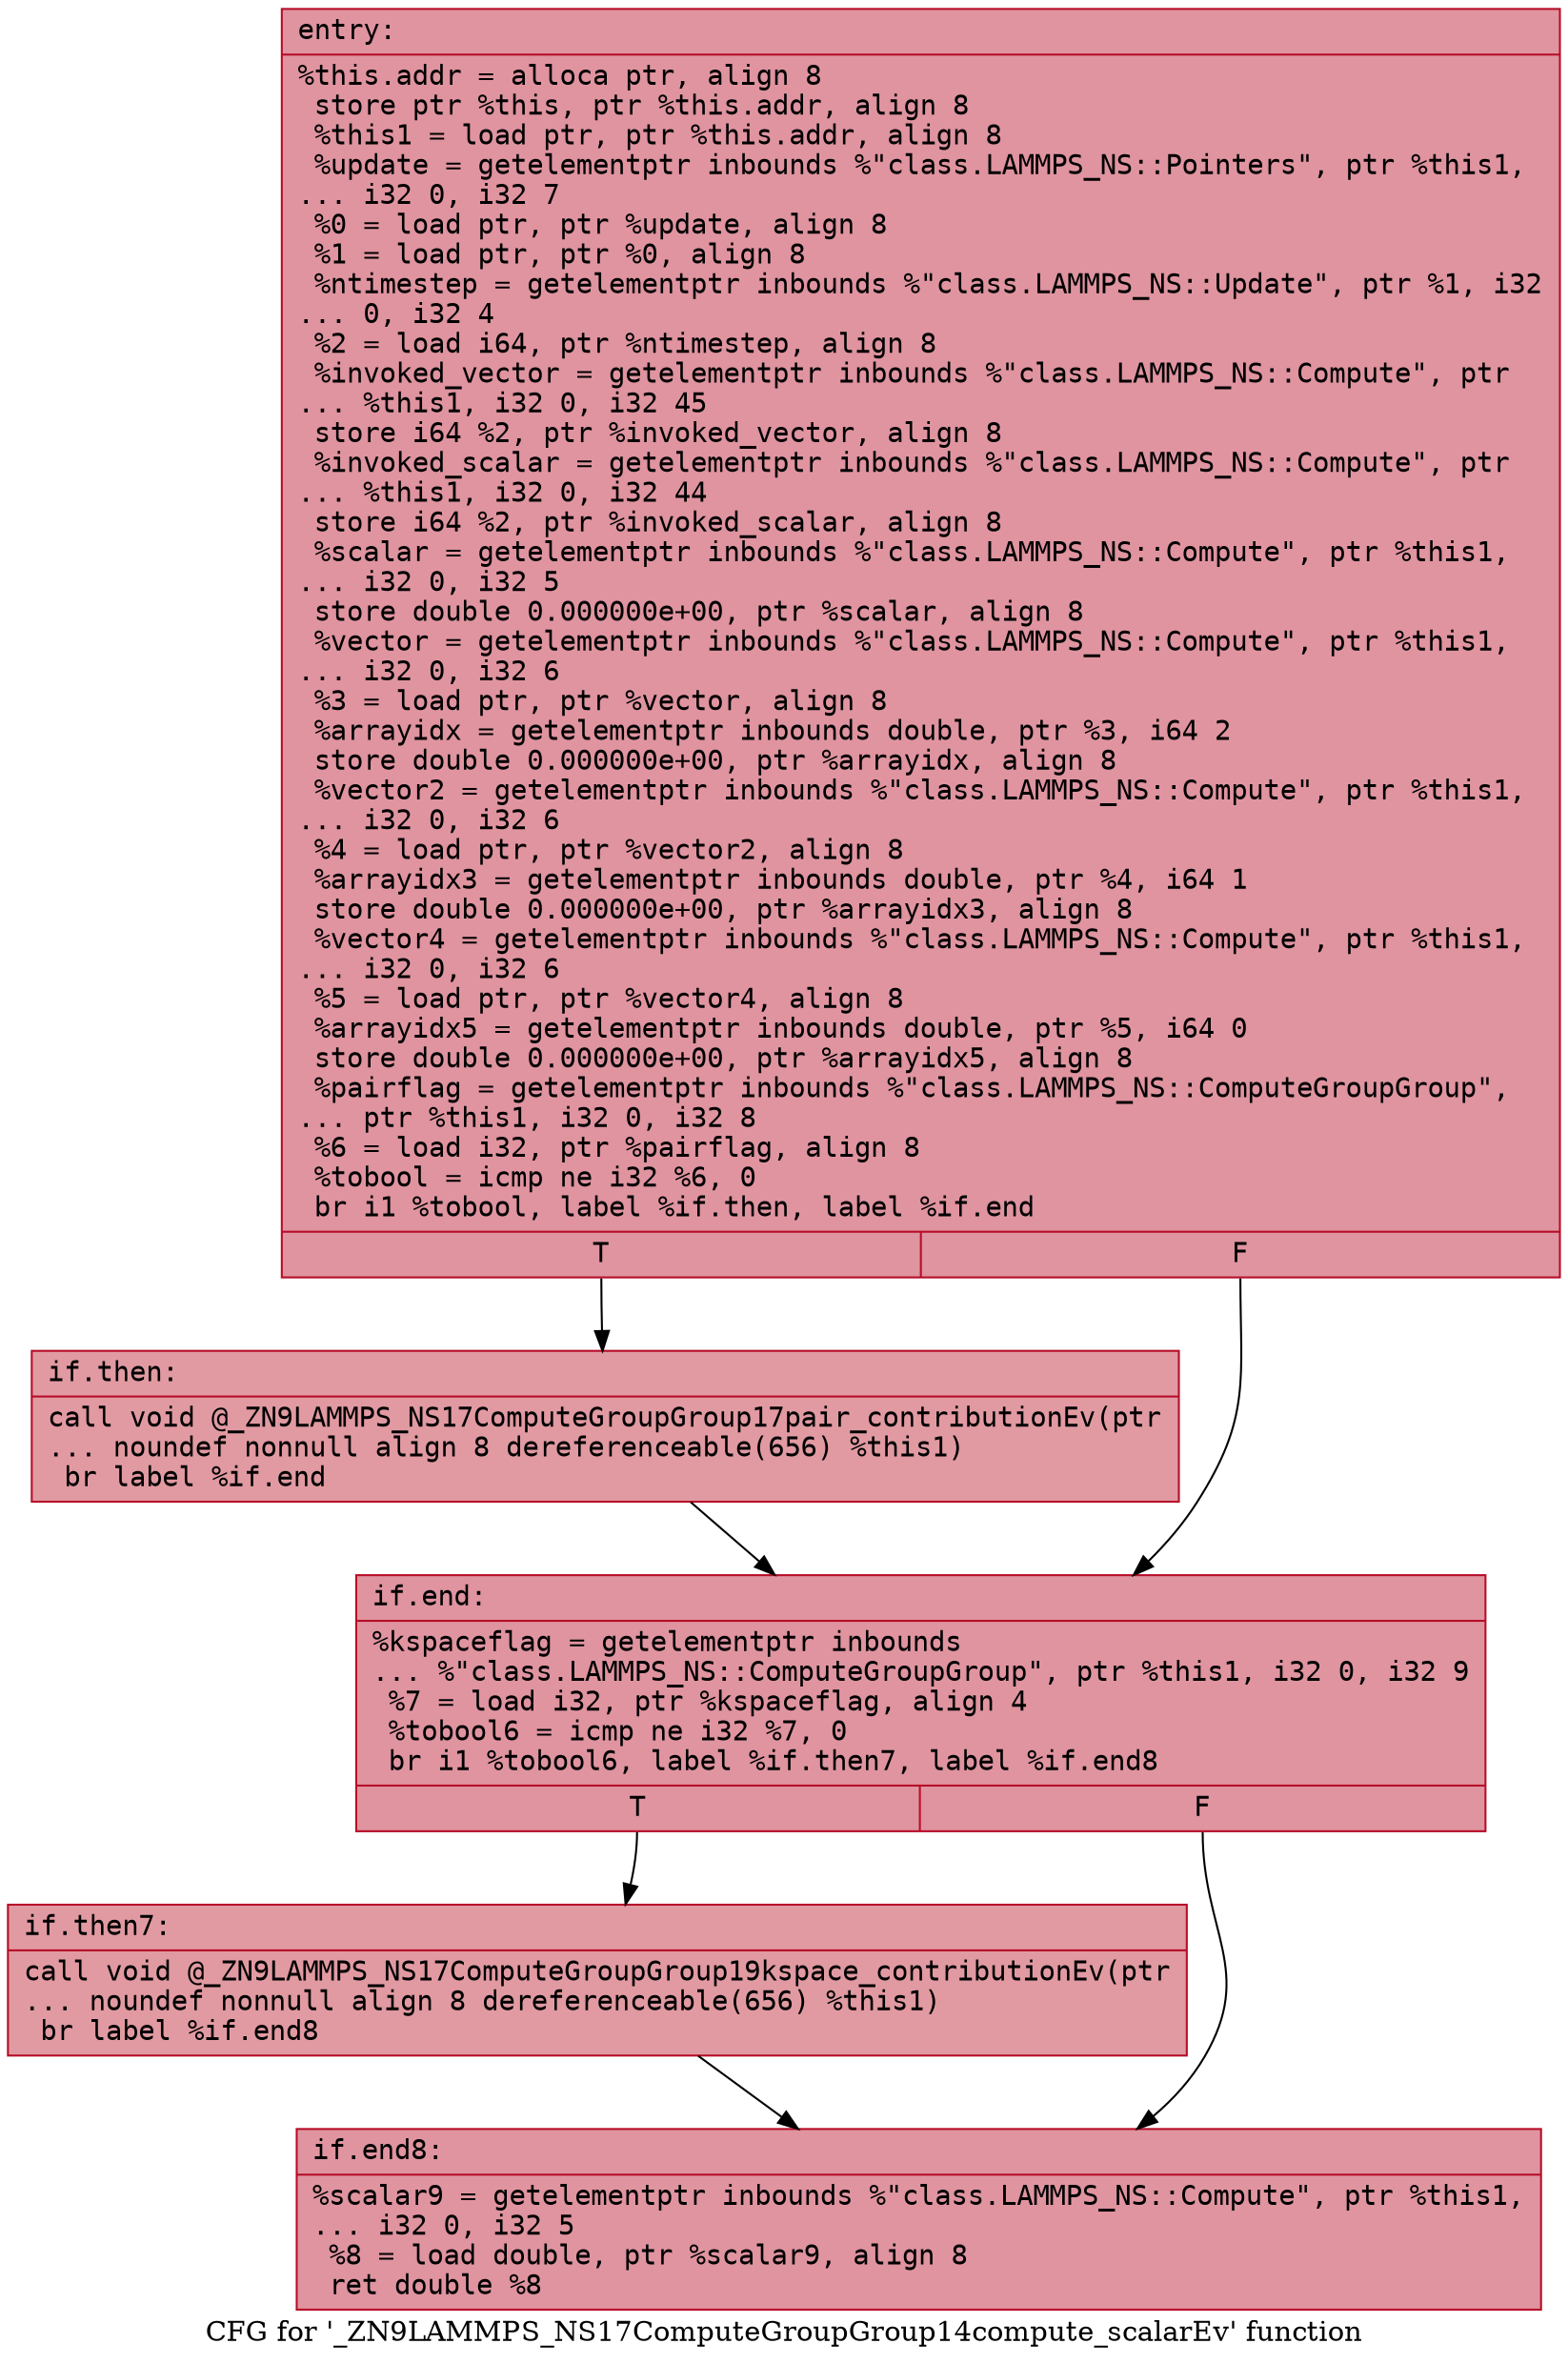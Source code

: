 digraph "CFG for '_ZN9LAMMPS_NS17ComputeGroupGroup14compute_scalarEv' function" {
	label="CFG for '_ZN9LAMMPS_NS17ComputeGroupGroup14compute_scalarEv' function";

	Node0x555a14694ce0 [shape=record,color="#b70d28ff", style=filled, fillcolor="#b70d2870" fontname="Courier",label="{entry:\l|  %this.addr = alloca ptr, align 8\l  store ptr %this, ptr %this.addr, align 8\l  %this1 = load ptr, ptr %this.addr, align 8\l  %update = getelementptr inbounds %\"class.LAMMPS_NS::Pointers\", ptr %this1,\l... i32 0, i32 7\l  %0 = load ptr, ptr %update, align 8\l  %1 = load ptr, ptr %0, align 8\l  %ntimestep = getelementptr inbounds %\"class.LAMMPS_NS::Update\", ptr %1, i32\l... 0, i32 4\l  %2 = load i64, ptr %ntimestep, align 8\l  %invoked_vector = getelementptr inbounds %\"class.LAMMPS_NS::Compute\", ptr\l... %this1, i32 0, i32 45\l  store i64 %2, ptr %invoked_vector, align 8\l  %invoked_scalar = getelementptr inbounds %\"class.LAMMPS_NS::Compute\", ptr\l... %this1, i32 0, i32 44\l  store i64 %2, ptr %invoked_scalar, align 8\l  %scalar = getelementptr inbounds %\"class.LAMMPS_NS::Compute\", ptr %this1,\l... i32 0, i32 5\l  store double 0.000000e+00, ptr %scalar, align 8\l  %vector = getelementptr inbounds %\"class.LAMMPS_NS::Compute\", ptr %this1,\l... i32 0, i32 6\l  %3 = load ptr, ptr %vector, align 8\l  %arrayidx = getelementptr inbounds double, ptr %3, i64 2\l  store double 0.000000e+00, ptr %arrayidx, align 8\l  %vector2 = getelementptr inbounds %\"class.LAMMPS_NS::Compute\", ptr %this1,\l... i32 0, i32 6\l  %4 = load ptr, ptr %vector2, align 8\l  %arrayidx3 = getelementptr inbounds double, ptr %4, i64 1\l  store double 0.000000e+00, ptr %arrayidx3, align 8\l  %vector4 = getelementptr inbounds %\"class.LAMMPS_NS::Compute\", ptr %this1,\l... i32 0, i32 6\l  %5 = load ptr, ptr %vector4, align 8\l  %arrayidx5 = getelementptr inbounds double, ptr %5, i64 0\l  store double 0.000000e+00, ptr %arrayidx5, align 8\l  %pairflag = getelementptr inbounds %\"class.LAMMPS_NS::ComputeGroupGroup\",\l... ptr %this1, i32 0, i32 8\l  %6 = load i32, ptr %pairflag, align 8\l  %tobool = icmp ne i32 %6, 0\l  br i1 %tobool, label %if.then, label %if.end\l|{<s0>T|<s1>F}}"];
	Node0x555a14694ce0:s0 -> Node0x555a146973a0[tooltip="entry -> if.then\nProbability 62.50%" ];
	Node0x555a14694ce0:s1 -> Node0x555a14697410[tooltip="entry -> if.end\nProbability 37.50%" ];
	Node0x555a146973a0 [shape=record,color="#b70d28ff", style=filled, fillcolor="#bb1b2c70" fontname="Courier",label="{if.then:\l|  call void @_ZN9LAMMPS_NS17ComputeGroupGroup17pair_contributionEv(ptr\l... noundef nonnull align 8 dereferenceable(656) %this1)\l  br label %if.end\l}"];
	Node0x555a146973a0 -> Node0x555a14697410[tooltip="if.then -> if.end\nProbability 100.00%" ];
	Node0x555a14697410 [shape=record,color="#b70d28ff", style=filled, fillcolor="#b70d2870" fontname="Courier",label="{if.end:\l|  %kspaceflag = getelementptr inbounds\l... %\"class.LAMMPS_NS::ComputeGroupGroup\", ptr %this1, i32 0, i32 9\l  %7 = load i32, ptr %kspaceflag, align 4\l  %tobool6 = icmp ne i32 %7, 0\l  br i1 %tobool6, label %if.then7, label %if.end8\l|{<s0>T|<s1>F}}"];
	Node0x555a14697410:s0 -> Node0x555a14697930[tooltip="if.end -> if.then7\nProbability 62.50%" ];
	Node0x555a14697410:s1 -> Node0x555a146979b0[tooltip="if.end -> if.end8\nProbability 37.50%" ];
	Node0x555a14697930 [shape=record,color="#b70d28ff", style=filled, fillcolor="#bb1b2c70" fontname="Courier",label="{if.then7:\l|  call void @_ZN9LAMMPS_NS17ComputeGroupGroup19kspace_contributionEv(ptr\l... noundef nonnull align 8 dereferenceable(656) %this1)\l  br label %if.end8\l}"];
	Node0x555a14697930 -> Node0x555a146979b0[tooltip="if.then7 -> if.end8\nProbability 100.00%" ];
	Node0x555a146979b0 [shape=record,color="#b70d28ff", style=filled, fillcolor="#b70d2870" fontname="Courier",label="{if.end8:\l|  %scalar9 = getelementptr inbounds %\"class.LAMMPS_NS::Compute\", ptr %this1,\l... i32 0, i32 5\l  %8 = load double, ptr %scalar9, align 8\l  ret double %8\l}"];
}

